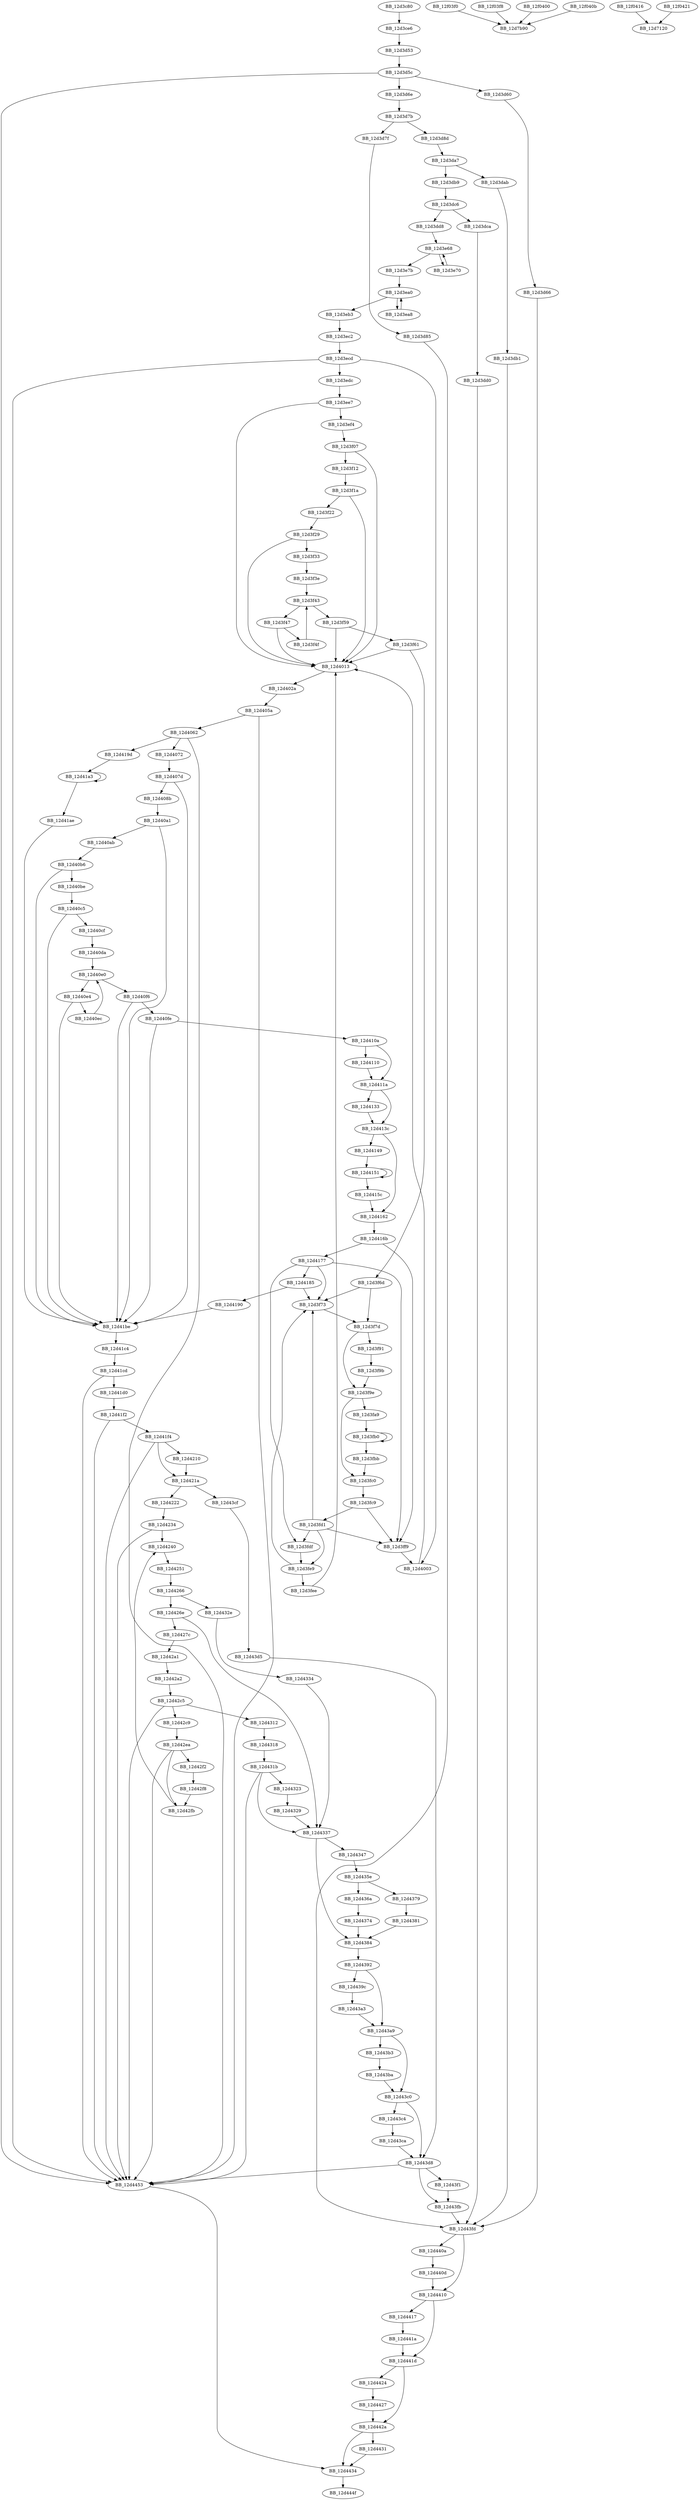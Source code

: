 DiGraph sub_12D3C80{
BB_12d3c80->BB_12d3ce6
BB_12d3ce6->BB_12d3d53
BB_12d3d53->BB_12d3d5c
BB_12d3d5c->BB_12d3d60
BB_12d3d5c->BB_12d3d6e
BB_12d3d5c->BB_12d4453
BB_12d3d60->BB_12d3d66
BB_12d3d66->BB_12d43fd
BB_12d3d6e->BB_12d3d7b
BB_12d3d7b->BB_12d3d7f
BB_12d3d7b->BB_12d3d8d
BB_12d3d7f->BB_12d3d85
BB_12d3d85->BB_12d43fd
BB_12d3d8d->BB_12d3da7
BB_12d3da7->BB_12d3dab
BB_12d3da7->BB_12d3db9
BB_12d3dab->BB_12d3db1
BB_12d3db1->BB_12d43fd
BB_12d3db9->BB_12d3dc6
BB_12d3dc6->BB_12d3dca
BB_12d3dc6->BB_12d3dd8
BB_12d3dca->BB_12d3dd0
BB_12d3dd0->BB_12d43fd
BB_12d3dd8->BB_12d3e68
BB_12d3e68->BB_12d3e70
BB_12d3e68->BB_12d3e7b
BB_12d3e70->BB_12d3e68
BB_12d3e7b->BB_12d3ea0
BB_12d3ea0->BB_12d3ea8
BB_12d3ea0->BB_12d3eb3
BB_12d3ea8->BB_12d3ea0
BB_12d3eb3->BB_12d3ec2
BB_12d3ec2->BB_12d3ecd
BB_12d3ecd->BB_12d3edc
BB_12d3ecd->BB_12d4003
BB_12d3ecd->BB_12d4453
BB_12d3edc->BB_12d3ee7
BB_12d3ee7->BB_12d3ef4
BB_12d3ee7->BB_12d4013
BB_12d3ef4->BB_12d3f07
BB_12d3f07->BB_12d3f12
BB_12d3f07->BB_12d4013
BB_12d3f12->BB_12d3f1a
BB_12d3f1a->BB_12d3f22
BB_12d3f1a->BB_12d4013
BB_12d3f22->BB_12d3f29
BB_12d3f29->BB_12d3f33
BB_12d3f29->BB_12d4013
BB_12d3f33->BB_12d3f3e
BB_12d3f3e->BB_12d3f43
BB_12d3f43->BB_12d3f47
BB_12d3f43->BB_12d3f59
BB_12d3f47->BB_12d3f4f
BB_12d3f47->BB_12d4013
BB_12d3f4f->BB_12d3f43
BB_12d3f59->BB_12d3f61
BB_12d3f59->BB_12d4013
BB_12d3f61->BB_12d3f6d
BB_12d3f61->BB_12d4013
BB_12d3f6d->BB_12d3f73
BB_12d3f6d->BB_12d3f7d
BB_12d3f73->BB_12d3f7d
BB_12d3f7d->BB_12d3f91
BB_12d3f7d->BB_12d3f9e
BB_12d3f91->BB_12d3f9b
BB_12d3f9b->BB_12d3f9e
BB_12d3f9e->BB_12d3fa9
BB_12d3f9e->BB_12d3fc0
BB_12d3fa9->BB_12d3fb0
BB_12d3fb0->BB_12d3fb0
BB_12d3fb0->BB_12d3fbb
BB_12d3fbb->BB_12d3fc0
BB_12d3fc0->BB_12d3fc9
BB_12d3fc9->BB_12d3fd1
BB_12d3fc9->BB_12d3ff9
BB_12d3fd1->BB_12d3f73
BB_12d3fd1->BB_12d3fdf
BB_12d3fd1->BB_12d3fe9
BB_12d3fd1->BB_12d3ff9
BB_12d3fdf->BB_12d3fe9
BB_12d3fe9->BB_12d3f73
BB_12d3fe9->BB_12d3fee
BB_12d3fee->BB_12d4013
BB_12d3ff9->BB_12d4003
BB_12d4003->BB_12d4013
BB_12d4013->BB_12d402a
BB_12d402a->BB_12d405a
BB_12d405a->BB_12d4062
BB_12d405a->BB_12d4453
BB_12d4062->BB_12d4072
BB_12d4062->BB_12d419d
BB_12d4062->BB_12d4453
BB_12d4072->BB_12d407d
BB_12d407d->BB_12d408b
BB_12d407d->BB_12d41be
BB_12d408b->BB_12d40a1
BB_12d40a1->BB_12d40ab
BB_12d40a1->BB_12d41be
BB_12d40ab->BB_12d40b6
BB_12d40b6->BB_12d40be
BB_12d40b6->BB_12d41be
BB_12d40be->BB_12d40c5
BB_12d40c5->BB_12d40cf
BB_12d40c5->BB_12d41be
BB_12d40cf->BB_12d40da
BB_12d40da->BB_12d40e0
BB_12d40e0->BB_12d40e4
BB_12d40e0->BB_12d40f6
BB_12d40e4->BB_12d40ec
BB_12d40e4->BB_12d41be
BB_12d40ec->BB_12d40e0
BB_12d40f6->BB_12d40fe
BB_12d40f6->BB_12d41be
BB_12d40fe->BB_12d410a
BB_12d40fe->BB_12d41be
BB_12d410a->BB_12d4110
BB_12d410a->BB_12d411a
BB_12d4110->BB_12d411a
BB_12d411a->BB_12d4133
BB_12d411a->BB_12d413c
BB_12d4133->BB_12d413c
BB_12d413c->BB_12d4149
BB_12d413c->BB_12d4162
BB_12d4149->BB_12d4151
BB_12d4151->BB_12d4151
BB_12d4151->BB_12d415c
BB_12d415c->BB_12d4162
BB_12d4162->BB_12d416b
BB_12d416b->BB_12d3ff9
BB_12d416b->BB_12d4177
BB_12d4177->BB_12d3f73
BB_12d4177->BB_12d3fdf
BB_12d4177->BB_12d3ff9
BB_12d4177->BB_12d4185
BB_12d4185->BB_12d3f73
BB_12d4185->BB_12d4190
BB_12d4190->BB_12d41be
BB_12d419d->BB_12d41a3
BB_12d41a3->BB_12d41a3
BB_12d41a3->BB_12d41ae
BB_12d41ae->BB_12d41be
BB_12d41be->BB_12d41c4
BB_12d41c4->BB_12d41cd
BB_12d41cd->BB_12d41d0
BB_12d41cd->BB_12d4453
BB_12d41d0->BB_12d41f2
BB_12d41f2->BB_12d41f4
BB_12d41f2->BB_12d4453
BB_12d41f4->BB_12d4210
BB_12d41f4->BB_12d421a
BB_12d41f4->BB_12d4453
BB_12d4210->BB_12d421a
BB_12d421a->BB_12d4222
BB_12d421a->BB_12d43cf
BB_12d4222->BB_12d4234
BB_12d4234->BB_12d4240
BB_12d4234->BB_12d4453
BB_12d4240->BB_12d4251
BB_12d4251->BB_12d4266
BB_12d4266->BB_12d426e
BB_12d4266->BB_12d432e
BB_12d426e->BB_12d427c
BB_12d426e->BB_12d4337
BB_12d427c->BB_12d42a1
BB_12d42a1->BB_12d42a2
BB_12d42a2->BB_12d42c5
BB_12d42c5->BB_12d42c9
BB_12d42c5->BB_12d4312
BB_12d42c5->BB_12d4453
BB_12d42c9->BB_12d42ea
BB_12d42ea->BB_12d42f2
BB_12d42ea->BB_12d42fb
BB_12d42ea->BB_12d4453
BB_12d42f2->BB_12d42f8
BB_12d42f8->BB_12d42fb
BB_12d42fb->BB_12d4240
BB_12d4312->BB_12d4318
BB_12d4318->BB_12d431b
BB_12d431b->BB_12d4323
BB_12d431b->BB_12d4337
BB_12d431b->BB_12d4453
BB_12d4323->BB_12d4329
BB_12d4329->BB_12d4337
BB_12d432e->BB_12d4334
BB_12d4334->BB_12d4337
BB_12d4337->BB_12d4347
BB_12d4337->BB_12d4384
BB_12d4347->BB_12d435e
BB_12d435e->BB_12d436a
BB_12d435e->BB_12d4379
BB_12d436a->BB_12d4374
BB_12d4374->BB_12d4384
BB_12d4379->BB_12d4381
BB_12d4381->BB_12d4384
BB_12d4384->BB_12d4392
BB_12d4392->BB_12d439c
BB_12d4392->BB_12d43a9
BB_12d439c->BB_12d43a3
BB_12d43a3->BB_12d43a9
BB_12d43a9->BB_12d43b3
BB_12d43a9->BB_12d43c0
BB_12d43b3->BB_12d43ba
BB_12d43ba->BB_12d43c0
BB_12d43c0->BB_12d43c4
BB_12d43c0->BB_12d43d8
BB_12d43c4->BB_12d43ca
BB_12d43ca->BB_12d43d8
BB_12d43cf->BB_12d43d5
BB_12d43d5->BB_12d43d8
BB_12d43d8->BB_12d43f1
BB_12d43d8->BB_12d43fb
BB_12d43d8->BB_12d4453
BB_12d43f1->BB_12d43fb
BB_12d43fb->BB_12d43fd
BB_12d43fd->BB_12d440a
BB_12d43fd->BB_12d4410
BB_12d440a->BB_12d440d
BB_12d440d->BB_12d4410
BB_12d4410->BB_12d4417
BB_12d4410->BB_12d441d
BB_12d4417->BB_12d441a
BB_12d441a->BB_12d441d
BB_12d441d->BB_12d4424
BB_12d441d->BB_12d442a
BB_12d4424->BB_12d4427
BB_12d4427->BB_12d442a
BB_12d442a->BB_12d4431
BB_12d442a->BB_12d4434
BB_12d4431->BB_12d4434
BB_12d4434->BB_12d444f
BB_12d4453->BB_12d4434
BB_12f03f0->BB_12d7b90
BB_12f03f8->BB_12d7b90
BB_12f0400->BB_12d7b90
BB_12f040b->BB_12d7b90
BB_12f0416->BB_12d7120
BB_12f0421->BB_12d7120
}
